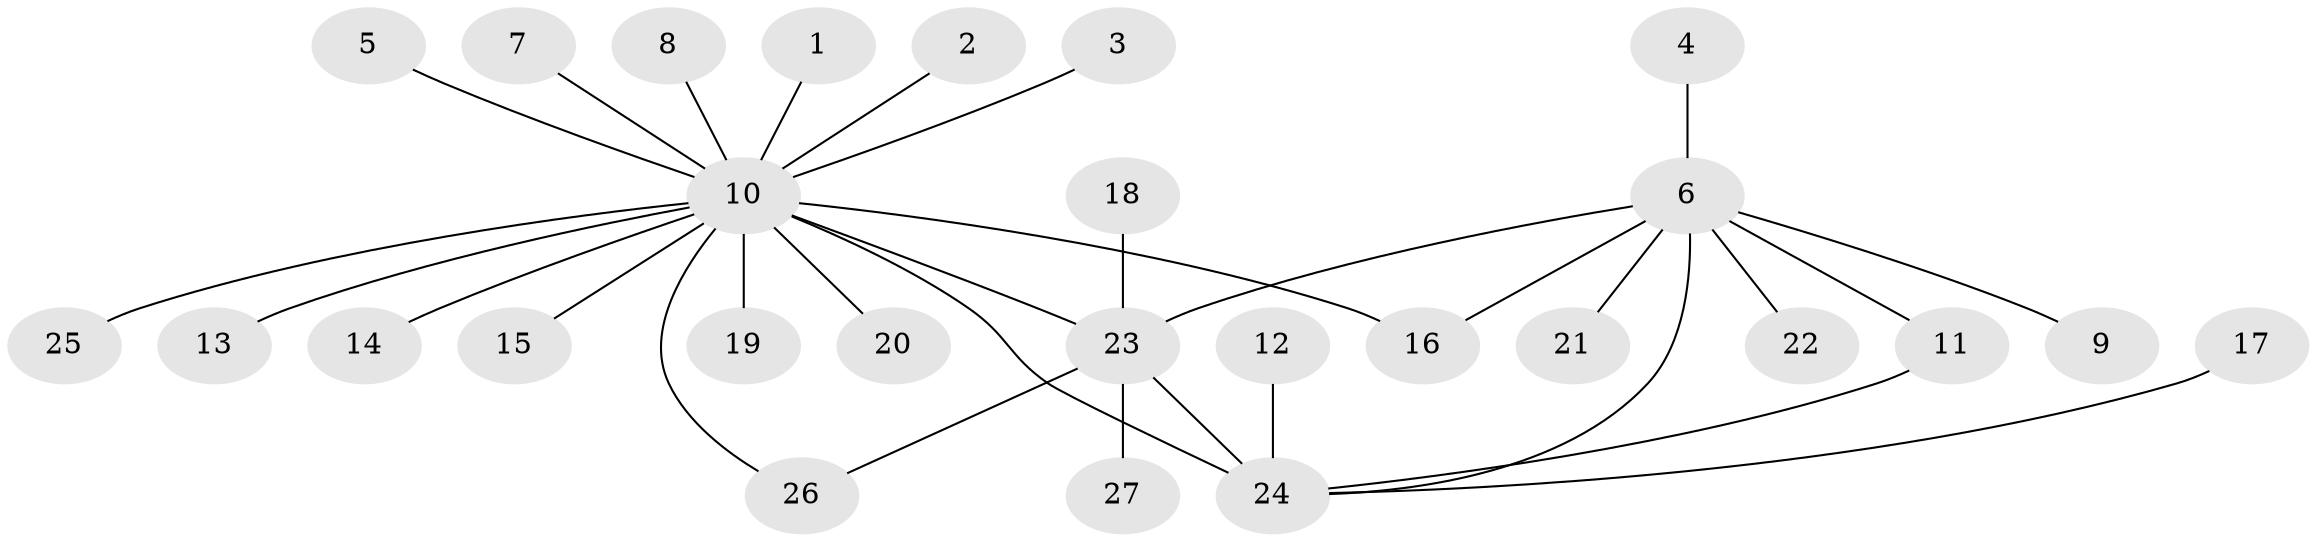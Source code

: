 // original degree distribution, {12: 0.018518518518518517, 6: 0.018518518518518517, 2: 0.2222222222222222, 17: 0.018518518518518517, 1: 0.5370370370370371, 5: 0.037037037037037035, 3: 0.1111111111111111, 8: 0.018518518518518517, 4: 0.018518518518518517}
// Generated by graph-tools (version 1.1) at 2025/49/03/09/25 03:49:47]
// undirected, 27 vertices, 31 edges
graph export_dot {
graph [start="1"]
  node [color=gray90,style=filled];
  1;
  2;
  3;
  4;
  5;
  6;
  7;
  8;
  9;
  10;
  11;
  12;
  13;
  14;
  15;
  16;
  17;
  18;
  19;
  20;
  21;
  22;
  23;
  24;
  25;
  26;
  27;
  1 -- 10 [weight=1.0];
  2 -- 10 [weight=1.0];
  3 -- 10 [weight=1.0];
  4 -- 6 [weight=1.0];
  5 -- 10 [weight=1.0];
  6 -- 9 [weight=1.0];
  6 -- 11 [weight=1.0];
  6 -- 16 [weight=1.0];
  6 -- 21 [weight=1.0];
  6 -- 22 [weight=1.0];
  6 -- 23 [weight=1.0];
  6 -- 24 [weight=2.0];
  7 -- 10 [weight=1.0];
  8 -- 10 [weight=1.0];
  10 -- 13 [weight=1.0];
  10 -- 14 [weight=1.0];
  10 -- 15 [weight=1.0];
  10 -- 16 [weight=1.0];
  10 -- 19 [weight=1.0];
  10 -- 20 [weight=1.0];
  10 -- 23 [weight=2.0];
  10 -- 24 [weight=1.0];
  10 -- 25 [weight=1.0];
  10 -- 26 [weight=1.0];
  11 -- 24 [weight=1.0];
  12 -- 24 [weight=1.0];
  17 -- 24 [weight=1.0];
  18 -- 23 [weight=1.0];
  23 -- 24 [weight=3.0];
  23 -- 26 [weight=1.0];
  23 -- 27 [weight=1.0];
}
